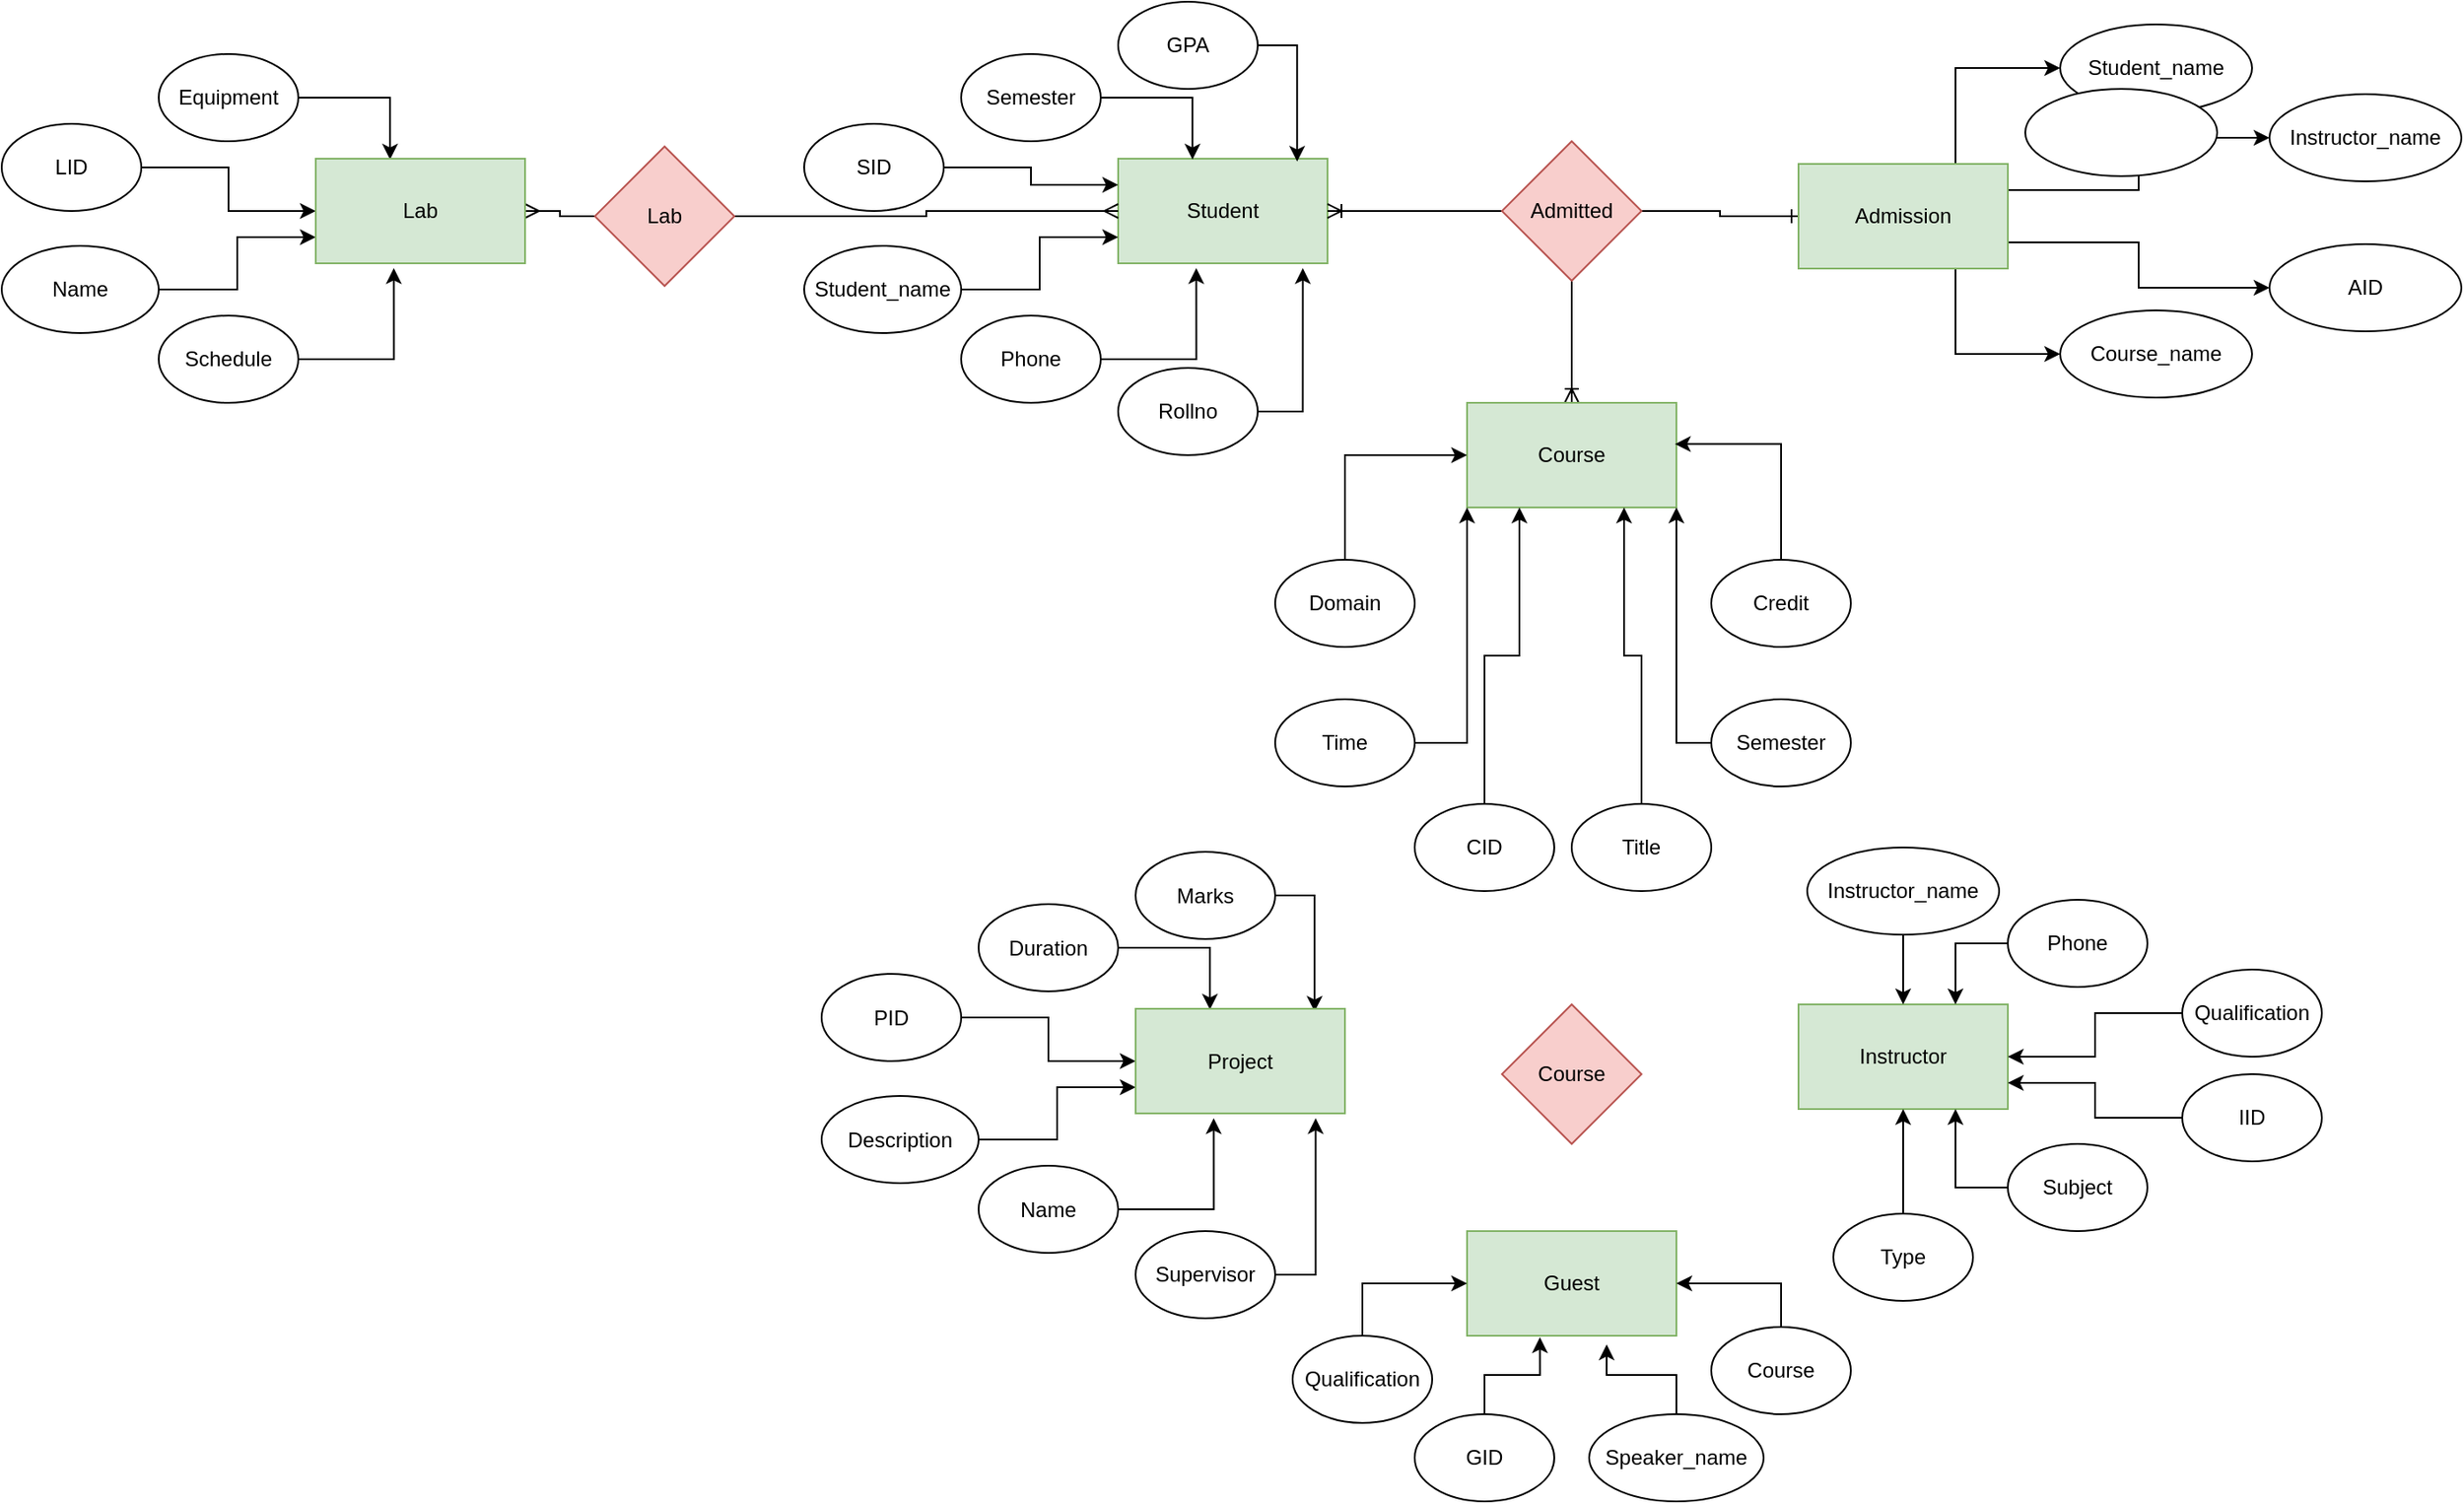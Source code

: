 <mxfile version="21.3.2" type="github">
  <diagram id="R2lEEEUBdFMjLlhIrx00" name="Page-1">
    <mxGraphModel dx="1606" dy="417" grid="1" gridSize="10" guides="1" tooltips="1" connect="1" arrows="1" fold="1" page="1" pageScale="1" pageWidth="850" pageHeight="1100" math="0" shadow="0" extFonts="Permanent Marker^https://fonts.googleapis.com/css?family=Permanent+Marker">
      <root>
        <mxCell id="0" />
        <mxCell id="1" parent="0" />
        <mxCell id="HmHGnipoiOjZ1FXH0yG2-1" value="Student" style="rounded=0;whiteSpace=wrap;html=1;fillColor=#d5e8d4;strokeColor=#82b366;" vertex="1" parent="1">
          <mxGeometry x="190" y="180" width="120" height="60" as="geometry" />
        </mxCell>
        <mxCell id="HmHGnipoiOjZ1FXH0yG2-12" style="edgeStyle=orthogonalEdgeStyle;rounded=0;orthogonalLoop=1;jettySize=auto;html=1;exitX=1;exitY=0.5;exitDx=0;exitDy=0;entryX=0;entryY=0.25;entryDx=0;entryDy=0;" edge="1" parent="1" source="HmHGnipoiOjZ1FXH0yG2-2" target="HmHGnipoiOjZ1FXH0yG2-1">
          <mxGeometry relative="1" as="geometry" />
        </mxCell>
        <mxCell id="HmHGnipoiOjZ1FXH0yG2-2" value="SID" style="ellipse;whiteSpace=wrap;html=1;" vertex="1" parent="1">
          <mxGeometry x="10" y="160" width="80" height="50" as="geometry" />
        </mxCell>
        <mxCell id="HmHGnipoiOjZ1FXH0yG2-21" style="edgeStyle=orthogonalEdgeStyle;rounded=0;orthogonalLoop=1;jettySize=auto;html=1;exitX=1;exitY=0.5;exitDx=0;exitDy=0;entryX=0.373;entryY=1.046;entryDx=0;entryDy=0;entryPerimeter=0;" edge="1" parent="1" source="HmHGnipoiOjZ1FXH0yG2-4" target="HmHGnipoiOjZ1FXH0yG2-1">
          <mxGeometry relative="1" as="geometry" />
        </mxCell>
        <mxCell id="HmHGnipoiOjZ1FXH0yG2-4" value="Phone" style="ellipse;whiteSpace=wrap;html=1;" vertex="1" parent="1">
          <mxGeometry x="100" y="270" width="80" height="50" as="geometry" />
        </mxCell>
        <mxCell id="HmHGnipoiOjZ1FXH0yG2-24" style="edgeStyle=orthogonalEdgeStyle;rounded=0;orthogonalLoop=1;jettySize=auto;html=1;exitX=1;exitY=0.5;exitDx=0;exitDy=0;entryX=0.355;entryY=0.009;entryDx=0;entryDy=0;entryPerimeter=0;" edge="1" parent="1" source="HmHGnipoiOjZ1FXH0yG2-5" target="HmHGnipoiOjZ1FXH0yG2-1">
          <mxGeometry relative="1" as="geometry" />
        </mxCell>
        <mxCell id="HmHGnipoiOjZ1FXH0yG2-5" value="Semester" style="ellipse;whiteSpace=wrap;html=1;" vertex="1" parent="1">
          <mxGeometry x="100" y="120" width="80" height="50" as="geometry" />
        </mxCell>
        <mxCell id="HmHGnipoiOjZ1FXH0yG2-23" style="edgeStyle=orthogonalEdgeStyle;rounded=0;orthogonalLoop=1;jettySize=auto;html=1;exitX=1;exitY=0.5;exitDx=0;exitDy=0;entryX=0.855;entryY=0.028;entryDx=0;entryDy=0;entryPerimeter=0;" edge="1" parent="1" source="HmHGnipoiOjZ1FXH0yG2-6" target="HmHGnipoiOjZ1FXH0yG2-1">
          <mxGeometry relative="1" as="geometry" />
        </mxCell>
        <mxCell id="HmHGnipoiOjZ1FXH0yG2-6" value="GPA" style="ellipse;whiteSpace=wrap;html=1;" vertex="1" parent="1">
          <mxGeometry x="190" y="90" width="80" height="50" as="geometry" />
        </mxCell>
        <mxCell id="HmHGnipoiOjZ1FXH0yG2-19" style="edgeStyle=orthogonalEdgeStyle;rounded=0;orthogonalLoop=1;jettySize=auto;html=1;exitX=1;exitY=0.5;exitDx=0;exitDy=0;entryX=0;entryY=0.75;entryDx=0;entryDy=0;" edge="1" parent="1" source="HmHGnipoiOjZ1FXH0yG2-9" target="HmHGnipoiOjZ1FXH0yG2-1">
          <mxGeometry relative="1" as="geometry" />
        </mxCell>
        <mxCell id="HmHGnipoiOjZ1FXH0yG2-9" value="Student_name" style="ellipse;whiteSpace=wrap;html=1;" vertex="1" parent="1">
          <mxGeometry x="10" y="230" width="90" height="50" as="geometry" />
        </mxCell>
        <mxCell id="HmHGnipoiOjZ1FXH0yG2-22" style="edgeStyle=orthogonalEdgeStyle;rounded=0;orthogonalLoop=1;jettySize=auto;html=1;exitX=1;exitY=0.5;exitDx=0;exitDy=0;entryX=0.882;entryY=1.046;entryDx=0;entryDy=0;entryPerimeter=0;" edge="1" parent="1" source="HmHGnipoiOjZ1FXH0yG2-10" target="HmHGnipoiOjZ1FXH0yG2-1">
          <mxGeometry relative="1" as="geometry" />
        </mxCell>
        <mxCell id="HmHGnipoiOjZ1FXH0yG2-10" value="Rollno" style="ellipse;whiteSpace=wrap;html=1;" vertex="1" parent="1">
          <mxGeometry x="190" y="300" width="80" height="50" as="geometry" />
        </mxCell>
        <mxCell id="HmHGnipoiOjZ1FXH0yG2-222" style="edgeStyle=orthogonalEdgeStyle;rounded=0;orthogonalLoop=1;jettySize=auto;html=1;exitX=0;exitY=0.5;exitDx=0;exitDy=0;entryX=1;entryY=0.5;entryDx=0;entryDy=0;endArrow=ERoneToMany;endFill=0;" edge="1" parent="1" source="HmHGnipoiOjZ1FXH0yG2-25" target="HmHGnipoiOjZ1FXH0yG2-1">
          <mxGeometry relative="1" as="geometry" />
        </mxCell>
        <mxCell id="HmHGnipoiOjZ1FXH0yG2-223" style="edgeStyle=orthogonalEdgeStyle;rounded=0;orthogonalLoop=1;jettySize=auto;html=1;exitX=1;exitY=0.5;exitDx=0;exitDy=0;entryX=0;entryY=0.5;entryDx=0;entryDy=0;endArrow=ERone;endFill=0;" edge="1" parent="1" source="HmHGnipoiOjZ1FXH0yG2-25" target="HmHGnipoiOjZ1FXH0yG2-119">
          <mxGeometry relative="1" as="geometry" />
        </mxCell>
        <mxCell id="HmHGnipoiOjZ1FXH0yG2-224" style="edgeStyle=orthogonalEdgeStyle;rounded=0;orthogonalLoop=1;jettySize=auto;html=1;exitX=0.5;exitY=1;exitDx=0;exitDy=0;entryX=0.5;entryY=0;entryDx=0;entryDy=0;endArrow=ERoneToMany;endFill=0;" edge="1" parent="1" source="HmHGnipoiOjZ1FXH0yG2-25" target="HmHGnipoiOjZ1FXH0yG2-105">
          <mxGeometry relative="1" as="geometry" />
        </mxCell>
        <mxCell id="HmHGnipoiOjZ1FXH0yG2-25" value="Admitted" style="rhombus;whiteSpace=wrap;html=1;fillColor=#f8cecc;strokeColor=#b85450;" vertex="1" parent="1">
          <mxGeometry x="410" y="170" width="80" height="80" as="geometry" />
        </mxCell>
        <mxCell id="HmHGnipoiOjZ1FXH0yG2-91" value="Instructor" style="rounded=0;whiteSpace=wrap;html=1;fillColor=#d5e8d4;strokeColor=#82b366;" vertex="1" parent="1">
          <mxGeometry x="580" y="665" width="120" height="60" as="geometry" />
        </mxCell>
        <mxCell id="HmHGnipoiOjZ1FXH0yG2-99" style="edgeStyle=orthogonalEdgeStyle;rounded=0;orthogonalLoop=1;jettySize=auto;html=1;exitX=0.5;exitY=1;exitDx=0;exitDy=0;entryX=0.5;entryY=0;entryDx=0;entryDy=0;" edge="1" parent="1" source="HmHGnipoiOjZ1FXH0yG2-93" target="HmHGnipoiOjZ1FXH0yG2-91">
          <mxGeometry relative="1" as="geometry" />
        </mxCell>
        <mxCell id="HmHGnipoiOjZ1FXH0yG2-93" value="Instructor_name" style="ellipse;whiteSpace=wrap;html=1;" vertex="1" parent="1">
          <mxGeometry x="585" y="575" width="110" height="50" as="geometry" />
        </mxCell>
        <mxCell id="HmHGnipoiOjZ1FXH0yG2-102" style="edgeStyle=orthogonalEdgeStyle;rounded=0;orthogonalLoop=1;jettySize=auto;html=1;exitX=0;exitY=0.5;exitDx=0;exitDy=0;entryX=1;entryY=0.75;entryDx=0;entryDy=0;" edge="1" parent="1" source="HmHGnipoiOjZ1FXH0yG2-94" target="HmHGnipoiOjZ1FXH0yG2-91">
          <mxGeometry relative="1" as="geometry" />
        </mxCell>
        <mxCell id="HmHGnipoiOjZ1FXH0yG2-94" value="IID" style="ellipse;whiteSpace=wrap;html=1;" vertex="1" parent="1">
          <mxGeometry x="800" y="705" width="80" height="50" as="geometry" />
        </mxCell>
        <mxCell id="HmHGnipoiOjZ1FXH0yG2-103" style="edgeStyle=orthogonalEdgeStyle;rounded=0;orthogonalLoop=1;jettySize=auto;html=1;exitX=0;exitY=0.5;exitDx=0;exitDy=0;entryX=1;entryY=0.5;entryDx=0;entryDy=0;" edge="1" parent="1" source="HmHGnipoiOjZ1FXH0yG2-95" target="HmHGnipoiOjZ1FXH0yG2-91">
          <mxGeometry relative="1" as="geometry" />
        </mxCell>
        <mxCell id="HmHGnipoiOjZ1FXH0yG2-95" value="Qualification" style="ellipse;whiteSpace=wrap;html=1;" vertex="1" parent="1">
          <mxGeometry x="800" y="645" width="80" height="50" as="geometry" />
        </mxCell>
        <mxCell id="HmHGnipoiOjZ1FXH0yG2-104" style="edgeStyle=orthogonalEdgeStyle;rounded=0;orthogonalLoop=1;jettySize=auto;html=1;exitX=0;exitY=0.5;exitDx=0;exitDy=0;entryX=0.75;entryY=0;entryDx=0;entryDy=0;" edge="1" parent="1" source="HmHGnipoiOjZ1FXH0yG2-96" target="HmHGnipoiOjZ1FXH0yG2-91">
          <mxGeometry relative="1" as="geometry" />
        </mxCell>
        <mxCell id="HmHGnipoiOjZ1FXH0yG2-96" value="Phone" style="ellipse;whiteSpace=wrap;html=1;" vertex="1" parent="1">
          <mxGeometry x="700" y="605" width="80" height="50" as="geometry" />
        </mxCell>
        <mxCell id="HmHGnipoiOjZ1FXH0yG2-101" style="edgeStyle=orthogonalEdgeStyle;rounded=0;orthogonalLoop=1;jettySize=auto;html=1;exitX=0;exitY=0.5;exitDx=0;exitDy=0;entryX=0.75;entryY=1;entryDx=0;entryDy=0;" edge="1" parent="1" source="HmHGnipoiOjZ1FXH0yG2-97" target="HmHGnipoiOjZ1FXH0yG2-91">
          <mxGeometry relative="1" as="geometry" />
        </mxCell>
        <mxCell id="HmHGnipoiOjZ1FXH0yG2-97" value="Subject" style="ellipse;whiteSpace=wrap;html=1;" vertex="1" parent="1">
          <mxGeometry x="700" y="745" width="80" height="50" as="geometry" />
        </mxCell>
        <mxCell id="HmHGnipoiOjZ1FXH0yG2-100" style="edgeStyle=orthogonalEdgeStyle;rounded=0;orthogonalLoop=1;jettySize=auto;html=1;exitX=0.5;exitY=0;exitDx=0;exitDy=0;entryX=0.5;entryY=1;entryDx=0;entryDy=0;" edge="1" parent="1" source="HmHGnipoiOjZ1FXH0yG2-98" target="HmHGnipoiOjZ1FXH0yG2-91">
          <mxGeometry relative="1" as="geometry" />
        </mxCell>
        <mxCell id="HmHGnipoiOjZ1FXH0yG2-98" value="Type" style="ellipse;whiteSpace=wrap;html=1;" vertex="1" parent="1">
          <mxGeometry x="600" y="785" width="80" height="50" as="geometry" />
        </mxCell>
        <mxCell id="HmHGnipoiOjZ1FXH0yG2-105" value="Course" style="rounded=0;whiteSpace=wrap;html=1;fillColor=#d5e8d4;strokeColor=#82b366;" vertex="1" parent="1">
          <mxGeometry x="390" y="320" width="120" height="60" as="geometry" />
        </mxCell>
        <mxCell id="HmHGnipoiOjZ1FXH0yG2-113" style="edgeStyle=orthogonalEdgeStyle;rounded=0;orthogonalLoop=1;jettySize=auto;html=1;exitX=0.5;exitY=0;exitDx=0;exitDy=0;entryX=0.25;entryY=1;entryDx=0;entryDy=0;" edge="1" parent="1" source="HmHGnipoiOjZ1FXH0yG2-107" target="HmHGnipoiOjZ1FXH0yG2-105">
          <mxGeometry relative="1" as="geometry" />
        </mxCell>
        <mxCell id="HmHGnipoiOjZ1FXH0yG2-107" value="CID" style="ellipse;whiteSpace=wrap;html=1;" vertex="1" parent="1">
          <mxGeometry x="360" y="550" width="80" height="50" as="geometry" />
        </mxCell>
        <mxCell id="HmHGnipoiOjZ1FXH0yG2-117" style="edgeStyle=orthogonalEdgeStyle;rounded=0;orthogonalLoop=1;jettySize=auto;html=1;exitX=0.5;exitY=0;exitDx=0;exitDy=0;entryX=0;entryY=0.5;entryDx=0;entryDy=0;" edge="1" parent="1" source="HmHGnipoiOjZ1FXH0yG2-108" target="HmHGnipoiOjZ1FXH0yG2-105">
          <mxGeometry relative="1" as="geometry" />
        </mxCell>
        <mxCell id="HmHGnipoiOjZ1FXH0yG2-108" value="Domain" style="ellipse;whiteSpace=wrap;html=1;" vertex="1" parent="1">
          <mxGeometry x="280" y="410" width="80" height="50" as="geometry" />
        </mxCell>
        <mxCell id="HmHGnipoiOjZ1FXH0yG2-118" style="edgeStyle=orthogonalEdgeStyle;rounded=0;orthogonalLoop=1;jettySize=auto;html=1;exitX=1;exitY=0.5;exitDx=0;exitDy=0;entryX=0;entryY=1;entryDx=0;entryDy=0;" edge="1" parent="1" source="HmHGnipoiOjZ1FXH0yG2-109" target="HmHGnipoiOjZ1FXH0yG2-105">
          <mxGeometry relative="1" as="geometry" />
        </mxCell>
        <mxCell id="HmHGnipoiOjZ1FXH0yG2-109" value="Time" style="ellipse;whiteSpace=wrap;html=1;" vertex="1" parent="1">
          <mxGeometry x="280" y="490" width="80" height="50" as="geometry" />
        </mxCell>
        <mxCell id="HmHGnipoiOjZ1FXH0yG2-115" style="edgeStyle=orthogonalEdgeStyle;rounded=0;orthogonalLoop=1;jettySize=auto;html=1;exitX=0;exitY=0.5;exitDx=0;exitDy=0;entryX=1;entryY=1;entryDx=0;entryDy=0;" edge="1" parent="1" source="HmHGnipoiOjZ1FXH0yG2-110" target="HmHGnipoiOjZ1FXH0yG2-105">
          <mxGeometry relative="1" as="geometry" />
        </mxCell>
        <mxCell id="HmHGnipoiOjZ1FXH0yG2-110" value="Semester" style="ellipse;whiteSpace=wrap;html=1;" vertex="1" parent="1">
          <mxGeometry x="530" y="490" width="80" height="50" as="geometry" />
        </mxCell>
        <mxCell id="HmHGnipoiOjZ1FXH0yG2-114" style="edgeStyle=orthogonalEdgeStyle;rounded=0;orthogonalLoop=1;jettySize=auto;html=1;exitX=0.5;exitY=0;exitDx=0;exitDy=0;entryX=0.75;entryY=1;entryDx=0;entryDy=0;" edge="1" parent="1" source="HmHGnipoiOjZ1FXH0yG2-111" target="HmHGnipoiOjZ1FXH0yG2-105">
          <mxGeometry relative="1" as="geometry" />
        </mxCell>
        <mxCell id="HmHGnipoiOjZ1FXH0yG2-111" value="Title" style="ellipse;whiteSpace=wrap;html=1;" vertex="1" parent="1">
          <mxGeometry x="450" y="550" width="80" height="50" as="geometry" />
        </mxCell>
        <mxCell id="HmHGnipoiOjZ1FXH0yG2-116" style="edgeStyle=orthogonalEdgeStyle;rounded=0;orthogonalLoop=1;jettySize=auto;html=1;exitX=0.5;exitY=0;exitDx=0;exitDy=0;entryX=0.993;entryY=0.394;entryDx=0;entryDy=0;entryPerimeter=0;" edge="1" parent="1" source="HmHGnipoiOjZ1FXH0yG2-112" target="HmHGnipoiOjZ1FXH0yG2-105">
          <mxGeometry relative="1" as="geometry" />
        </mxCell>
        <mxCell id="HmHGnipoiOjZ1FXH0yG2-112" value="Credit" style="ellipse;whiteSpace=wrap;html=1;" vertex="1" parent="1">
          <mxGeometry x="530" y="410" width="80" height="50" as="geometry" />
        </mxCell>
        <mxCell id="HmHGnipoiOjZ1FXH0yG2-124" style="edgeStyle=orthogonalEdgeStyle;rounded=0;orthogonalLoop=1;jettySize=auto;html=1;exitX=0.75;exitY=0;exitDx=0;exitDy=0;entryX=0;entryY=0.5;entryDx=0;entryDy=0;" edge="1" parent="1" source="HmHGnipoiOjZ1FXH0yG2-119" target="HmHGnipoiOjZ1FXH0yG2-122">
          <mxGeometry relative="1" as="geometry" />
        </mxCell>
        <mxCell id="HmHGnipoiOjZ1FXH0yG2-125" style="edgeStyle=orthogonalEdgeStyle;rounded=0;orthogonalLoop=1;jettySize=auto;html=1;exitX=1;exitY=0.25;exitDx=0;exitDy=0;entryX=0;entryY=0.5;entryDx=0;entryDy=0;" edge="1" parent="1" source="HmHGnipoiOjZ1FXH0yG2-119" target="HmHGnipoiOjZ1FXH0yG2-121">
          <mxGeometry relative="1" as="geometry" />
        </mxCell>
        <mxCell id="HmHGnipoiOjZ1FXH0yG2-126" style="edgeStyle=orthogonalEdgeStyle;rounded=0;orthogonalLoop=1;jettySize=auto;html=1;exitX=1;exitY=0.75;exitDx=0;exitDy=0;entryX=0;entryY=0.5;entryDx=0;entryDy=0;" edge="1" parent="1" source="HmHGnipoiOjZ1FXH0yG2-119" target="HmHGnipoiOjZ1FXH0yG2-120">
          <mxGeometry relative="1" as="geometry" />
        </mxCell>
        <mxCell id="HmHGnipoiOjZ1FXH0yG2-127" style="edgeStyle=orthogonalEdgeStyle;rounded=0;orthogonalLoop=1;jettySize=auto;html=1;exitX=0.75;exitY=1;exitDx=0;exitDy=0;entryX=0;entryY=0.5;entryDx=0;entryDy=0;" edge="1" parent="1" source="HmHGnipoiOjZ1FXH0yG2-119" target="HmHGnipoiOjZ1FXH0yG2-123">
          <mxGeometry relative="1" as="geometry" />
        </mxCell>
        <mxCell id="HmHGnipoiOjZ1FXH0yG2-119" value="Admission" style="rounded=0;whiteSpace=wrap;html=1;fillColor=#d5e8d4;strokeColor=#82b366;" vertex="1" parent="1">
          <mxGeometry x="580" y="183" width="120" height="60" as="geometry" />
        </mxCell>
        <mxCell id="HmHGnipoiOjZ1FXH0yG2-120" value="AID" style="ellipse;whiteSpace=wrap;html=1;" vertex="1" parent="1">
          <mxGeometry x="850" y="229" width="110" height="50" as="geometry" />
        </mxCell>
        <mxCell id="HmHGnipoiOjZ1FXH0yG2-121" value="Instructor_name" style="ellipse;whiteSpace=wrap;html=1;" vertex="1" parent="1">
          <mxGeometry x="850" y="143" width="110" height="50" as="geometry" />
        </mxCell>
        <mxCell id="HmHGnipoiOjZ1FXH0yG2-122" value="Student_name" style="ellipse;whiteSpace=wrap;html=1;" vertex="1" parent="1">
          <mxGeometry x="730" y="103" width="110" height="50" as="geometry" />
        </mxCell>
        <mxCell id="HmHGnipoiOjZ1FXH0yG2-123" value="Course_name" style="ellipse;whiteSpace=wrap;html=1;" vertex="1" parent="1">
          <mxGeometry x="730" y="267" width="110" height="50" as="geometry" />
        </mxCell>
        <mxCell id="HmHGnipoiOjZ1FXH0yG2-128" value="Course" style="rhombus;whiteSpace=wrap;html=1;fillColor=#f8cecc;strokeColor=#b85450;" vertex="1" parent="1">
          <mxGeometry x="410" y="665" width="80" height="80" as="geometry" />
        </mxCell>
        <mxCell id="HmHGnipoiOjZ1FXH0yG2-129" value="Guest" style="rounded=0;whiteSpace=wrap;html=1;fillColor=#d5e8d4;strokeColor=#82b366;" vertex="1" parent="1">
          <mxGeometry x="390" y="795" width="120" height="60" as="geometry" />
        </mxCell>
        <mxCell id="HmHGnipoiOjZ1FXH0yG2-132" value="" style="ellipse;whiteSpace=wrap;html=1;" vertex="1" parent="1">
          <mxGeometry x="710" y="140" width="110" height="50" as="geometry" />
        </mxCell>
        <mxCell id="HmHGnipoiOjZ1FXH0yG2-140" style="edgeStyle=orthogonalEdgeStyle;rounded=0;orthogonalLoop=1;jettySize=auto;html=1;exitX=0.5;exitY=0;exitDx=0;exitDy=0;entryX=0.348;entryY=1.015;entryDx=0;entryDy=0;entryPerimeter=0;" edge="1" parent="1" source="HmHGnipoiOjZ1FXH0yG2-136" target="HmHGnipoiOjZ1FXH0yG2-129">
          <mxGeometry relative="1" as="geometry" />
        </mxCell>
        <mxCell id="HmHGnipoiOjZ1FXH0yG2-136" value="GID" style="ellipse;whiteSpace=wrap;html=1;" vertex="1" parent="1">
          <mxGeometry x="360" y="900" width="80" height="50" as="geometry" />
        </mxCell>
        <mxCell id="HmHGnipoiOjZ1FXH0yG2-142" style="edgeStyle=orthogonalEdgeStyle;rounded=0;orthogonalLoop=1;jettySize=auto;html=1;exitX=0.5;exitY=0;exitDx=0;exitDy=0;entryX=1;entryY=0.5;entryDx=0;entryDy=0;" edge="1" parent="1" source="HmHGnipoiOjZ1FXH0yG2-137" target="HmHGnipoiOjZ1FXH0yG2-129">
          <mxGeometry relative="1" as="geometry" />
        </mxCell>
        <mxCell id="HmHGnipoiOjZ1FXH0yG2-137" value="Course" style="ellipse;whiteSpace=wrap;html=1;" vertex="1" parent="1">
          <mxGeometry x="530" y="850" width="80" height="50" as="geometry" />
        </mxCell>
        <mxCell id="HmHGnipoiOjZ1FXH0yG2-143" style="edgeStyle=orthogonalEdgeStyle;rounded=0;orthogonalLoop=1;jettySize=auto;html=1;exitX=0.5;exitY=0;exitDx=0;exitDy=0;entryX=0;entryY=0.5;entryDx=0;entryDy=0;" edge="1" parent="1" source="HmHGnipoiOjZ1FXH0yG2-138" target="HmHGnipoiOjZ1FXH0yG2-129">
          <mxGeometry relative="1" as="geometry" />
        </mxCell>
        <mxCell id="HmHGnipoiOjZ1FXH0yG2-138" value="Qualification" style="ellipse;whiteSpace=wrap;html=1;" vertex="1" parent="1">
          <mxGeometry x="290" y="855" width="80" height="50" as="geometry" />
        </mxCell>
        <mxCell id="HmHGnipoiOjZ1FXH0yG2-141" style="edgeStyle=orthogonalEdgeStyle;rounded=0;orthogonalLoop=1;jettySize=auto;html=1;exitX=0.5;exitY=0;exitDx=0;exitDy=0;entryX=0.667;entryY=1.083;entryDx=0;entryDy=0;entryPerimeter=0;" edge="1" parent="1" source="HmHGnipoiOjZ1FXH0yG2-139" target="HmHGnipoiOjZ1FXH0yG2-129">
          <mxGeometry relative="1" as="geometry" />
        </mxCell>
        <mxCell id="HmHGnipoiOjZ1FXH0yG2-139" value="Speaker_name" style="ellipse;whiteSpace=wrap;html=1;" vertex="1" parent="1">
          <mxGeometry x="460" y="900" width="100" height="50" as="geometry" />
        </mxCell>
        <mxCell id="HmHGnipoiOjZ1FXH0yG2-162" style="edgeStyle=orthogonalEdgeStyle;rounded=0;orthogonalLoop=1;jettySize=auto;html=1;exitX=1;exitY=0.5;exitDx=0;exitDy=0;entryX=0;entryY=0.5;entryDx=0;entryDy=0;" edge="1" source="HmHGnipoiOjZ1FXH0yG2-163" target="HmHGnipoiOjZ1FXH0yG2-173" parent="1">
          <mxGeometry relative="1" as="geometry" />
        </mxCell>
        <mxCell id="HmHGnipoiOjZ1FXH0yG2-163" value="PID" style="ellipse;whiteSpace=wrap;html=1;" vertex="1" parent="1">
          <mxGeometry x="20" y="647.5" width="80" height="50" as="geometry" />
        </mxCell>
        <mxCell id="HmHGnipoiOjZ1FXH0yG2-164" style="edgeStyle=orthogonalEdgeStyle;rounded=0;orthogonalLoop=1;jettySize=auto;html=1;exitX=1;exitY=0.5;exitDx=0;exitDy=0;entryX=0.373;entryY=1.046;entryDx=0;entryDy=0;entryPerimeter=0;" edge="1" source="HmHGnipoiOjZ1FXH0yG2-165" target="HmHGnipoiOjZ1FXH0yG2-173" parent="1">
          <mxGeometry relative="1" as="geometry" />
        </mxCell>
        <mxCell id="HmHGnipoiOjZ1FXH0yG2-165" value="Name" style="ellipse;whiteSpace=wrap;html=1;" vertex="1" parent="1">
          <mxGeometry x="110" y="757.5" width="80" height="50" as="geometry" />
        </mxCell>
        <mxCell id="HmHGnipoiOjZ1FXH0yG2-166" style="edgeStyle=orthogonalEdgeStyle;rounded=0;orthogonalLoop=1;jettySize=auto;html=1;exitX=1;exitY=0.5;exitDx=0;exitDy=0;entryX=0.355;entryY=0.009;entryDx=0;entryDy=0;entryPerimeter=0;" edge="1" source="HmHGnipoiOjZ1FXH0yG2-167" target="HmHGnipoiOjZ1FXH0yG2-173" parent="1">
          <mxGeometry relative="1" as="geometry" />
        </mxCell>
        <mxCell id="HmHGnipoiOjZ1FXH0yG2-167" value="Duration" style="ellipse;whiteSpace=wrap;html=1;" vertex="1" parent="1">
          <mxGeometry x="110" y="607.5" width="80" height="50" as="geometry" />
        </mxCell>
        <mxCell id="HmHGnipoiOjZ1FXH0yG2-168" style="edgeStyle=orthogonalEdgeStyle;rounded=0;orthogonalLoop=1;jettySize=auto;html=1;exitX=1;exitY=0.5;exitDx=0;exitDy=0;entryX=0.855;entryY=0.028;entryDx=0;entryDy=0;entryPerimeter=0;" edge="1" source="HmHGnipoiOjZ1FXH0yG2-169" target="HmHGnipoiOjZ1FXH0yG2-173" parent="1">
          <mxGeometry relative="1" as="geometry" />
        </mxCell>
        <mxCell id="HmHGnipoiOjZ1FXH0yG2-169" value="Marks" style="ellipse;whiteSpace=wrap;html=1;" vertex="1" parent="1">
          <mxGeometry x="200" y="577.5" width="80" height="50" as="geometry" />
        </mxCell>
        <mxCell id="HmHGnipoiOjZ1FXH0yG2-170" style="edgeStyle=orthogonalEdgeStyle;rounded=0;orthogonalLoop=1;jettySize=auto;html=1;exitX=1;exitY=0.5;exitDx=0;exitDy=0;entryX=0;entryY=0.75;entryDx=0;entryDy=0;" edge="1" source="HmHGnipoiOjZ1FXH0yG2-171" target="HmHGnipoiOjZ1FXH0yG2-173" parent="1">
          <mxGeometry relative="1" as="geometry" />
        </mxCell>
        <mxCell id="HmHGnipoiOjZ1FXH0yG2-171" value="Description" style="ellipse;whiteSpace=wrap;html=1;" vertex="1" parent="1">
          <mxGeometry x="20" y="717.5" width="90" height="50" as="geometry" />
        </mxCell>
        <mxCell id="HmHGnipoiOjZ1FXH0yG2-173" value="Project" style="rounded=0;whiteSpace=wrap;html=1;fillColor=#d5e8d4;strokeColor=#82b366;" vertex="1" parent="1">
          <mxGeometry x="200" y="667.5" width="120" height="60" as="geometry" />
        </mxCell>
        <mxCell id="HmHGnipoiOjZ1FXH0yG2-200" style="edgeStyle=orthogonalEdgeStyle;rounded=0;orthogonalLoop=1;jettySize=auto;html=1;exitX=1;exitY=0.5;exitDx=0;exitDy=0;entryX=0.86;entryY=1.045;entryDx=0;entryDy=0;entryPerimeter=0;" edge="1" parent="1" source="HmHGnipoiOjZ1FXH0yG2-198" target="HmHGnipoiOjZ1FXH0yG2-173">
          <mxGeometry relative="1" as="geometry" />
        </mxCell>
        <mxCell id="HmHGnipoiOjZ1FXH0yG2-198" value="Supervisor" style="ellipse;whiteSpace=wrap;html=1;" vertex="1" parent="1">
          <mxGeometry x="200" y="795" width="80" height="50" as="geometry" />
        </mxCell>
        <mxCell id="HmHGnipoiOjZ1FXH0yG2-219" style="edgeStyle=orthogonalEdgeStyle;rounded=0;orthogonalLoop=1;jettySize=auto;html=1;exitX=1;exitY=0.5;exitDx=0;exitDy=0;entryX=0;entryY=0.5;entryDx=0;entryDy=0;endArrow=ERmany;endFill=0;" edge="1" parent="1" source="HmHGnipoiOjZ1FXH0yG2-201" target="HmHGnipoiOjZ1FXH0yG2-1">
          <mxGeometry relative="1" as="geometry" />
        </mxCell>
        <mxCell id="HmHGnipoiOjZ1FXH0yG2-221" style="edgeStyle=orthogonalEdgeStyle;rounded=0;orthogonalLoop=1;jettySize=auto;html=1;exitX=0;exitY=0.5;exitDx=0;exitDy=0;entryX=1;entryY=0.5;entryDx=0;entryDy=0;endArrow=ERmany;endFill=0;" edge="1" parent="1" source="HmHGnipoiOjZ1FXH0yG2-201" target="HmHGnipoiOjZ1FXH0yG2-213">
          <mxGeometry relative="1" as="geometry" />
        </mxCell>
        <mxCell id="HmHGnipoiOjZ1FXH0yG2-201" value="Lab" style="rhombus;whiteSpace=wrap;html=1;fillColor=#f8cecc;strokeColor=#b85450;" vertex="1" parent="1">
          <mxGeometry x="-110" y="173" width="80" height="80" as="geometry" />
        </mxCell>
        <mxCell id="HmHGnipoiOjZ1FXH0yG2-202" style="edgeStyle=orthogonalEdgeStyle;rounded=0;orthogonalLoop=1;jettySize=auto;html=1;exitX=1;exitY=0.5;exitDx=0;exitDy=0;entryX=0;entryY=0.5;entryDx=0;entryDy=0;" edge="1" source="HmHGnipoiOjZ1FXH0yG2-203" target="HmHGnipoiOjZ1FXH0yG2-213" parent="1">
          <mxGeometry relative="1" as="geometry" />
        </mxCell>
        <mxCell id="HmHGnipoiOjZ1FXH0yG2-203" value="LID" style="ellipse;whiteSpace=wrap;html=1;" vertex="1" parent="1">
          <mxGeometry x="-450" y="160" width="80" height="50" as="geometry" />
        </mxCell>
        <mxCell id="HmHGnipoiOjZ1FXH0yG2-204" style="edgeStyle=orthogonalEdgeStyle;rounded=0;orthogonalLoop=1;jettySize=auto;html=1;exitX=1;exitY=0.5;exitDx=0;exitDy=0;entryX=0.373;entryY=1.046;entryDx=0;entryDy=0;entryPerimeter=0;" edge="1" source="HmHGnipoiOjZ1FXH0yG2-205" target="HmHGnipoiOjZ1FXH0yG2-213" parent="1">
          <mxGeometry relative="1" as="geometry" />
        </mxCell>
        <mxCell id="HmHGnipoiOjZ1FXH0yG2-205" value="Schedule" style="ellipse;whiteSpace=wrap;html=1;" vertex="1" parent="1">
          <mxGeometry x="-360" y="270" width="80" height="50" as="geometry" />
        </mxCell>
        <mxCell id="HmHGnipoiOjZ1FXH0yG2-206" style="edgeStyle=orthogonalEdgeStyle;rounded=0;orthogonalLoop=1;jettySize=auto;html=1;exitX=1;exitY=0.5;exitDx=0;exitDy=0;entryX=0.355;entryY=0.009;entryDx=0;entryDy=0;entryPerimeter=0;" edge="1" source="HmHGnipoiOjZ1FXH0yG2-207" target="HmHGnipoiOjZ1FXH0yG2-213" parent="1">
          <mxGeometry relative="1" as="geometry" />
        </mxCell>
        <mxCell id="HmHGnipoiOjZ1FXH0yG2-207" value="Equipment" style="ellipse;whiteSpace=wrap;html=1;" vertex="1" parent="1">
          <mxGeometry x="-360" y="120" width="80" height="50" as="geometry" />
        </mxCell>
        <mxCell id="HmHGnipoiOjZ1FXH0yG2-210" style="edgeStyle=orthogonalEdgeStyle;rounded=0;orthogonalLoop=1;jettySize=auto;html=1;exitX=1;exitY=0.5;exitDx=0;exitDy=0;entryX=0;entryY=0.75;entryDx=0;entryDy=0;" edge="1" source="HmHGnipoiOjZ1FXH0yG2-211" target="HmHGnipoiOjZ1FXH0yG2-213" parent="1">
          <mxGeometry relative="1" as="geometry" />
        </mxCell>
        <mxCell id="HmHGnipoiOjZ1FXH0yG2-211" value="Name" style="ellipse;whiteSpace=wrap;html=1;" vertex="1" parent="1">
          <mxGeometry x="-450" y="230" width="90" height="50" as="geometry" />
        </mxCell>
        <mxCell id="HmHGnipoiOjZ1FXH0yG2-213" value="Lab" style="rounded=0;whiteSpace=wrap;html=1;fillColor=#d5e8d4;strokeColor=#82b366;" vertex="1" parent="1">
          <mxGeometry x="-270" y="180" width="120" height="60" as="geometry" />
        </mxCell>
      </root>
    </mxGraphModel>
  </diagram>
</mxfile>
